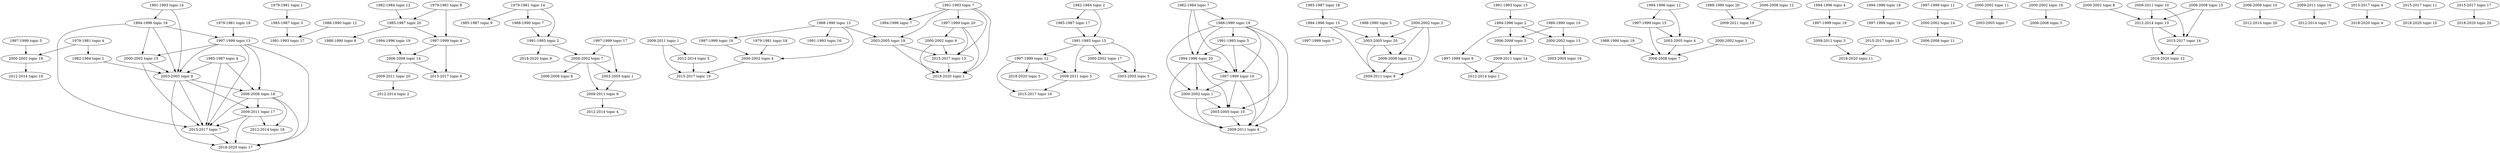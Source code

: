 digraph {
	"1979-1981 topic 4" [label="1979-1981 topic 4"]
	"1979-1981 topic 4" -> "1982-1984 topic 1"
	"1979-1981 topic 1" [label="1979-1981 topic 1"]
	"1979-1981 topic 1" -> "1985-1987 topic 3"
	"1979-1981 topic 8" [label="1979-1981 topic 8"]
	"1979-1981 topic 8" -> "1985-1987 topic 20"
	"1979-1981 topic 14" [label="1979-1981 topic 14"]
	"1979-1981 topic 14" -> "1985-1987 topic 9"
	"1979-1981 topic 14" -> "1988-1990 topic 7"
	"1979-1981 topic 14" -> "1991-1993 topic 2"
	"1979-1981 topic 8" -> "1997-1999 topic 4"
	"1979-1981 topic 19" [label="1979-1981 topic 19"]
	"1979-1981 topic 19" -> "1997-1999 topic 13"
	"1979-1981 topic 4" -> "2000-2002 topic 19"
	"1979-1981 topic 18" [label="1979-1981 topic 18"]
	"1979-1981 topic 18" -> "2000-2002 topic 4"
	"1982-1984 topic 2" [label="1982-1984 topic 2"]
	"1982-1984 topic 2" -> "1985-1987 topic 17"
	"1982-1984 topic 12" [label="1982-1984 topic 12"]
	"1982-1984 topic 12" -> "1985-1987 topic 20"
	"1982-1984 topic 7" [label="1982-1984 topic 7"]
	"1982-1984 topic 7" -> "1988-1990 topic 19"
	"1982-1984 topic 2" -> "1991-1993 topic 15"
	"1982-1984 topic 7" -> "1994-1996 topic 20"
	"1982-1984 topic 7" -> "1997-1999 topic 10"
	"1982-1984 topic 1" [label="1982-1984 topic 1"]
	"1982-1984 topic 1" -> "2003-2005 topic 9"
	"1985-1987 topic 20" [label="1985-1987 topic 20"]
	"1985-1987 topic 20" -> "1988-1990 topic 8"
	"1985-1987 topic 3" [label="1985-1987 topic 3"]
	"1985-1987 topic 3" -> "1991-1993 topic 17"
	"1985-1987 topic 17" [label="1985-1987 topic 17"]
	"1985-1987 topic 17" -> "1991-1993 topic 15"
	"1985-1987 topic 18" [label="1985-1987 topic 18"]
	"1985-1987 topic 18" -> "1994-1996 topic 15"
	"1985-1987 topic 20" -> "1997-1999 topic 4"
	"1985-1987 topic 4" [label="1985-1987 topic 4"]
	"1985-1987 topic 4" -> "2003-2005 topic 9"
	"1985-1987 topic 4" -> "2006-2008 topic 18"
	"1985-1987 topic 4" -> "2015-2017 topic 7"
	"1988-1990 topic 7" [label="1988-1990 topic 7"]
	"1988-1990 topic 7" -> "1991-1993 topic 2"
	"1988-1990 topic 12" [label="1988-1990 topic 12"]
	"1988-1990 topic 12" -> "1991-1993 topic 17"
	"1988-1990 topic 15" [label="1988-1990 topic 15"]
	"1988-1990 topic 15" -> "1991-1993 topic 16"
	"1988-1990 topic 19" [label="1988-1990 topic 19"]
	"1988-1990 topic 19" -> "1991-1993 topic 5"
	"1988-1990 topic 19" -> "1994-1996 topic 20"
	"1988-1990 topic 15" -> "1997-1999 topic 19"
	"1988-1990 topic 19" -> "1997-1999 topic 10"
	"1988-1990 topic 10" [label="1988-1990 topic 10"]
	"1988-1990 topic 10" -> "2000-2002 topic 13"
	"1988-1990 topic 15" -> "2000-2002 topic 4"
	"1988-1990 topic 19" -> "2000-2002 topic 1"
	"1988-1990 topic 5" [label="1988-1990 topic 5"]
	"1988-1990 topic 5" -> "2003-2005 topic 20"
	"1988-1990 topic 15" -> "2003-2005 topic 19"
	"1988-1990 topic 19" -> "2003-2005 topic 10"
	"1988-1990 topic 10" -> "2006-2008 topic 5"
	"1988-1990 topic 18" [label="1988-1990 topic 18"]
	"1988-1990 topic 18" -> "2006-2008 topic 7"
	"1988-1990 topic 19" -> "2009-2011 topic 6"
	"1988-1990 topic 20" [label="1988-1990 topic 20"]
	"1988-1990 topic 20" -> "2009-2011 topic 19"
	"1991-1993 topic 5" [label="1991-1993 topic 5"]
	"1991-1993 topic 5" -> "1994-1996 topic 20"
	"1991-1993 topic 7" [label="1991-1993 topic 7"]
	"1991-1993 topic 7" -> "1994-1996 topic 7"
	"1991-1993 topic 13" [label="1991-1993 topic 13"]
	"1991-1993 topic 13" -> "1994-1996 topic 2"
	"1991-1993 topic 14" [label="1991-1993 topic 14"]
	"1991-1993 topic 14" -> "1994-1996 topic 16"
	"1991-1993 topic 5" -> "1997-1999 topic 10"
	"1991-1993 topic 7" -> "1997-1999 topic 20"
	"1991-1993 topic 15" [label="1991-1993 topic 15"]
	"1991-1993 topic 15" -> "1997-1999 topic 12"
	"1991-1993 topic 2" [label="1991-1993 topic 2"]
	"1991-1993 topic 2" -> "2000-2002 topic 7"
	"1991-1993 topic 15" -> "2000-2002 topic 17"
	"1991-1993 topic 7" -> "2003-2005 topic 19"
	"1991-1993 topic 14" -> "2003-2005 topic 9"
	"1991-1993 topic 15" -> "2003-2005 topic 5"
	"1991-1993 topic 5" -> "2009-2011 topic 6"
	"1991-1993 topic 15" -> "2009-2011 topic 5"
	"1991-1993 topic 7" -> "2015-2017 topic 13"
	"1991-1993 topic 2" -> "2018-2020 topic 9"
	"1991-1993 topic 7" -> "2018-2020 topic 1"
	"1994-1996 topic 2" [label="1994-1996 topic 2"]
	"1994-1996 topic 2" -> "1997-1999 topic 9"
	"1994-1996 topic 4" [label="1994-1996 topic 4"]
	"1994-1996 topic 4" -> "1997-1999 topic 18"
	"1994-1996 topic 12" [label="1994-1996 topic 12"]
	"1994-1996 topic 12" -> "1997-1999 topic 15"
	"1994-1996 topic 15" [label="1994-1996 topic 15"]
	"1994-1996 topic 15" -> "1997-1999 topic 7"
	"1994-1996 topic 16" [label="1994-1996 topic 16"]
	"1994-1996 topic 16" -> "1997-1999 topic 13"
	"1994-1996 topic 18" [label="1994-1996 topic 18"]
	"1994-1996 topic 18" -> "1997-1999 topic 16"
	"1994-1996 topic 20" [label="1994-1996 topic 20"]
	"1994-1996 topic 20" -> "1997-1999 topic 10"
	"1994-1996 topic 2" -> "2000-2002 topic 13"
	"1994-1996 topic 16" -> "2000-2002 topic 15"
	"1994-1996 topic 20" -> "2000-2002 topic 1"
	"1994-1996 topic 12" -> "2003-2005 topic 4"
	"1994-1996 topic 15" -> "2003-2005 topic 20"
	"1994-1996 topic 16" -> "2003-2005 topic 9"
	"1994-1996 topic 20" -> "2003-2005 topic 10"
	"1994-1996 topic 2" -> "2006-2008 topic 5"
	"1994-1996 topic 19" [label="1994-1996 topic 19"]
	"1994-1996 topic 19" -> "2006-2008 topic 14"
	"1994-1996 topic 15" -> "2009-2011 topic 8"
	"1994-1996 topic 20" -> "2009-2011 topic 6"
	"1994-1996 topic 16" -> "2015-2017 topic 7"
	"1997-1999 topic 5" [label="1997-1999 topic 5"]
	"1997-1999 topic 5" -> "2000-2002 topic 19"
	"1997-1999 topic 10" [label="1997-1999 topic 10"]
	"1997-1999 topic 10" -> "2000-2002 topic 1"
	"1997-1999 topic 11" [label="1997-1999 topic 11"]
	"1997-1999 topic 11" -> "2000-2002 topic 14"
	"1997-1999 topic 13" [label="1997-1999 topic 13"]
	"1997-1999 topic 13" -> "2000-2002 topic 15"
	"1997-1999 topic 17" [label="1997-1999 topic 17"]
	"1997-1999 topic 17" -> "2000-2002 topic 7"
	"1997-1999 topic 19" [label="1997-1999 topic 19"]
	"1997-1999 topic 19" -> "2000-2002 topic 4"
	"1997-1999 topic 20" [label="1997-1999 topic 20"]
	"1997-1999 topic 20" -> "2000-2002 topic 9"
	"1997-1999 topic 10" -> "2003-2005 topic 10"
	"1997-1999 topic 13" -> "2003-2005 topic 9"
	"1997-1999 topic 15" [label="1997-1999 topic 15"]
	"1997-1999 topic 15" -> "2003-2005 topic 4"
	"1997-1999 topic 17" -> "2003-2005 topic 1"
	"1997-1999 topic 4" [label="1997-1999 topic 4"]
	"1997-1999 topic 4" -> "2006-2008 topic 14"
	"1997-1999 topic 13" -> "2006-2008 topic 18"
	"1997-1999 topic 15" -> "2006-2008 topic 7"
	"1997-1999 topic 10" -> "2009-2011 topic 6"
	"1997-1999 topic 12" [label="1997-1999 topic 12"]
	"1997-1999 topic 12" -> "2009-2011 topic 5"
	"1997-1999 topic 18" [label="1997-1999 topic 18"]
	"1997-1999 topic 18" -> "2009-2011 topic 3"
	"1997-1999 topic 9" [label="1997-1999 topic 9"]
	"1997-1999 topic 9" -> "2012-2014 topic 1"
	"1997-1999 topic 4" -> "2015-2017 topic 8"
	"1997-1999 topic 12" -> "2015-2017 topic 16"
	"1997-1999 topic 13" -> "2015-2017 topic 7"
	"1997-1999 topic 20" -> "2015-2017 topic 13"
	"1997-1999 topic 12" -> "2018-2020 topic 5"
	"1997-1999 topic 13" -> "2018-2020 topic 17"
	"1997-1999 topic 20" -> "2018-2020 topic 1"
	"2000-2002 topic 1" [label="2000-2002 topic 1"]
	"2000-2002 topic 1" -> "2003-2005 topic 10"
	"2000-2002 topic 2" [label="2000-2002 topic 2"]
	"2000-2002 topic 2" -> "2003-2005 topic 20"
	"2000-2002 topic 7" [label="2000-2002 topic 7"]
	"2000-2002 topic 7" -> "2003-2005 topic 1"
	"2000-2002 topic 11" [label="2000-2002 topic 11"]
	"2000-2002 topic 11" -> "2003-2005 topic 7"
	"2000-2002 topic 13" [label="2000-2002 topic 13"]
	"2000-2002 topic 13" -> "2003-2005 topic 16"
	"2000-2002 topic 15" [label="2000-2002 topic 15"]
	"2000-2002 topic 15" -> "2003-2005 topic 9"
	"2000-2002 topic 17" [label="2000-2002 topic 17"]
	"2000-2002 topic 17" -> "2003-2005 topic 5"
	"2000-2002 topic 2" -> "2006-2008 topic 13"
	"2000-2002 topic 3" [label="2000-2002 topic 3"]
	"2000-2002 topic 3" -> "2006-2008 topic 7"
	"2000-2002 topic 7" -> "2006-2008 topic 8"
	"2000-2002 topic 14" [label="2000-2002 topic 14"]
	"2000-2002 topic 14" -> "2006-2008 topic 11"
	"2000-2002 topic 16" [label="2000-2002 topic 16"]
	"2000-2002 topic 16" -> "2006-2008 topic 3"
	"2000-2002 topic 1" -> "2009-2011 topic 6"
	"2000-2002 topic 2" -> "2009-2011 topic 8"
	"2000-2002 topic 7" -> "2009-2011 topic 9"
	"2000-2002 topic 8" [label="2000-2002 topic 8"]
	"2000-2002 topic 8" -> "2012-2014 topic 10"
	"2000-2002 topic 19" [label="2000-2002 topic 19"]
	"2000-2002 topic 19" -> "2012-2014 topic 19"
	"2000-2002 topic 4" [label="2000-2002 topic 4"]
	"2000-2002 topic 4" -> "2015-2017 topic 19"
	"2000-2002 topic 9" [label="2000-2002 topic 9"]
	"2000-2002 topic 9" -> "2015-2017 topic 13"
	"2000-2002 topic 15" -> "2015-2017 topic 7"
	"2000-2002 topic 9" -> "2018-2020 topic 1"
	"2003-2005 topic 4" [label="2003-2005 topic 4"]
	"2003-2005 topic 4" -> "2006-2008 topic 7"
	"2003-2005 topic 9" [label="2003-2005 topic 9"]
	"2003-2005 topic 9" -> "2006-2008 topic 18"
	"2003-2005 topic 20" [label="2003-2005 topic 20"]
	"2003-2005 topic 20" -> "2006-2008 topic 13"
	"2003-2005 topic 1" [label="2003-2005 topic 1"]
	"2003-2005 topic 1" -> "2009-2011 topic 9"
	"2003-2005 topic 9" -> "2009-2011 topic 17"
	"2003-2005 topic 10" [label="2003-2005 topic 10"]
	"2003-2005 topic 10" -> "2009-2011 topic 6"
	"2003-2005 topic 20" -> "2009-2011 topic 8"
	"2003-2005 topic 9" -> "2015-2017 topic 7"
	"2003-2005 topic 19" [label="2003-2005 topic 19"]
	"2003-2005 topic 19" -> "2015-2017 topic 13"
	"2003-2005 topic 9" -> "2018-2020 topic 17"
	"2003-2005 topic 19" -> "2018-2020 topic 1"
	"2006-2008 topic 5" [label="2006-2008 topic 5"]
	"2006-2008 topic 5" -> "2009-2011 topic 14"
	"2006-2008 topic 12" [label="2006-2008 topic 12"]
	"2006-2008 topic 12" -> "2009-2011 topic 19"
	"2006-2008 topic 13" [label="2006-2008 topic 13"]
	"2006-2008 topic 13" -> "2009-2011 topic 8"
	"2006-2008 topic 14" [label="2006-2008 topic 14"]
	"2006-2008 topic 14" -> "2009-2011 topic 20"
	"2006-2008 topic 18" [label="2006-2008 topic 18"]
	"2006-2008 topic 18" -> "2009-2011 topic 17"
	"2006-2008 topic 10" [label="2006-2008 topic 10"]
	"2006-2008 topic 10" -> "2012-2014 topic 20"
	"2006-2008 topic 15" [label="2006-2008 topic 15"]
	"2006-2008 topic 15" -> "2012-2014 topic 10"
	"2006-2008 topic 18" -> "2012-2014 topic 18"
	"2006-2008 topic 14" -> "2015-2017 topic 8"
	"2006-2008 topic 15" -> "2015-2017 topic 14"
	"2006-2008 topic 18" -> "2015-2017 topic 7"
	"2006-2008 topic 18" -> "2018-2020 topic 17"
	"2009-2011 topic 1" [label="2009-2011 topic 1"]
	"2009-2011 topic 1" -> "2012-2014 topic 5"
	"2009-2011 topic 9" [label="2009-2011 topic 9"]
	"2009-2011 topic 9" -> "2012-2014 topic 4"
	"2009-2011 topic 10" [label="2009-2011 topic 10"]
	"2009-2011 topic 10" -> "2012-2014 topic 10"
	"2009-2011 topic 14" [label="2009-2011 topic 14"]
	"2009-2011 topic 14" -> "2012-2014 topic 1"
	"2009-2011 topic 16" [label="2009-2011 topic 16"]
	"2009-2011 topic 16" -> "2012-2014 topic 7"
	"2009-2011 topic 17" [label="2009-2011 topic 17"]
	"2009-2011 topic 17" -> "2012-2014 topic 18"
	"2009-2011 topic 20" [label="2009-2011 topic 20"]
	"2009-2011 topic 20" -> "2012-2014 topic 2"
	"2009-2011 topic 1" -> "2015-2017 topic 19"
	"2009-2011 topic 5" [label="2009-2011 topic 5"]
	"2009-2011 topic 5" -> "2015-2017 topic 16"
	"2009-2011 topic 10" -> "2015-2017 topic 14"
	"2009-2011 topic 17" -> "2015-2017 topic 7"
	"2009-2011 topic 3" [label="2009-2011 topic 3"]
	"2009-2011 topic 3" -> "2018-2020 topic 11"
	"2009-2011 topic 17" -> "2018-2020 topic 17"
	"2012-2014 topic 5" [label="2012-2014 topic 5"]
	"2012-2014 topic 5" -> "2015-2017 topic 19"
	"2012-2014 topic 10" [label="2012-2014 topic 10"]
	"2012-2014 topic 10" -> "2015-2017 topic 14"
	"2012-2014 topic 10" -> "2018-2020 topic 12"
	"2015-2017 topic 4" [label="2015-2017 topic 4"]
	"2015-2017 topic 4" -> "2018-2020 topic 4"
	"2015-2017 topic 7" [label="2015-2017 topic 7"]
	"2015-2017 topic 7" -> "2018-2020 topic 17"
	"2015-2017 topic 11" [label="2015-2017 topic 11"]
	"2015-2017 topic 11" -> "2018-2020 topic 10"
	"2015-2017 topic 13" [label="2015-2017 topic 13"]
	"2015-2017 topic 13" -> "2018-2020 topic 1"
	"2015-2017 topic 14" [label="2015-2017 topic 14"]
	"2015-2017 topic 14" -> "2018-2020 topic 12"
	"2015-2017 topic 15" [label="2015-2017 topic 15"]
	"2015-2017 topic 15" -> "2018-2020 topic 11"
	"2015-2017 topic 17" [label="2015-2017 topic 17"]
	"2015-2017 topic 17" -> "2018-2020 topic 20"
}
